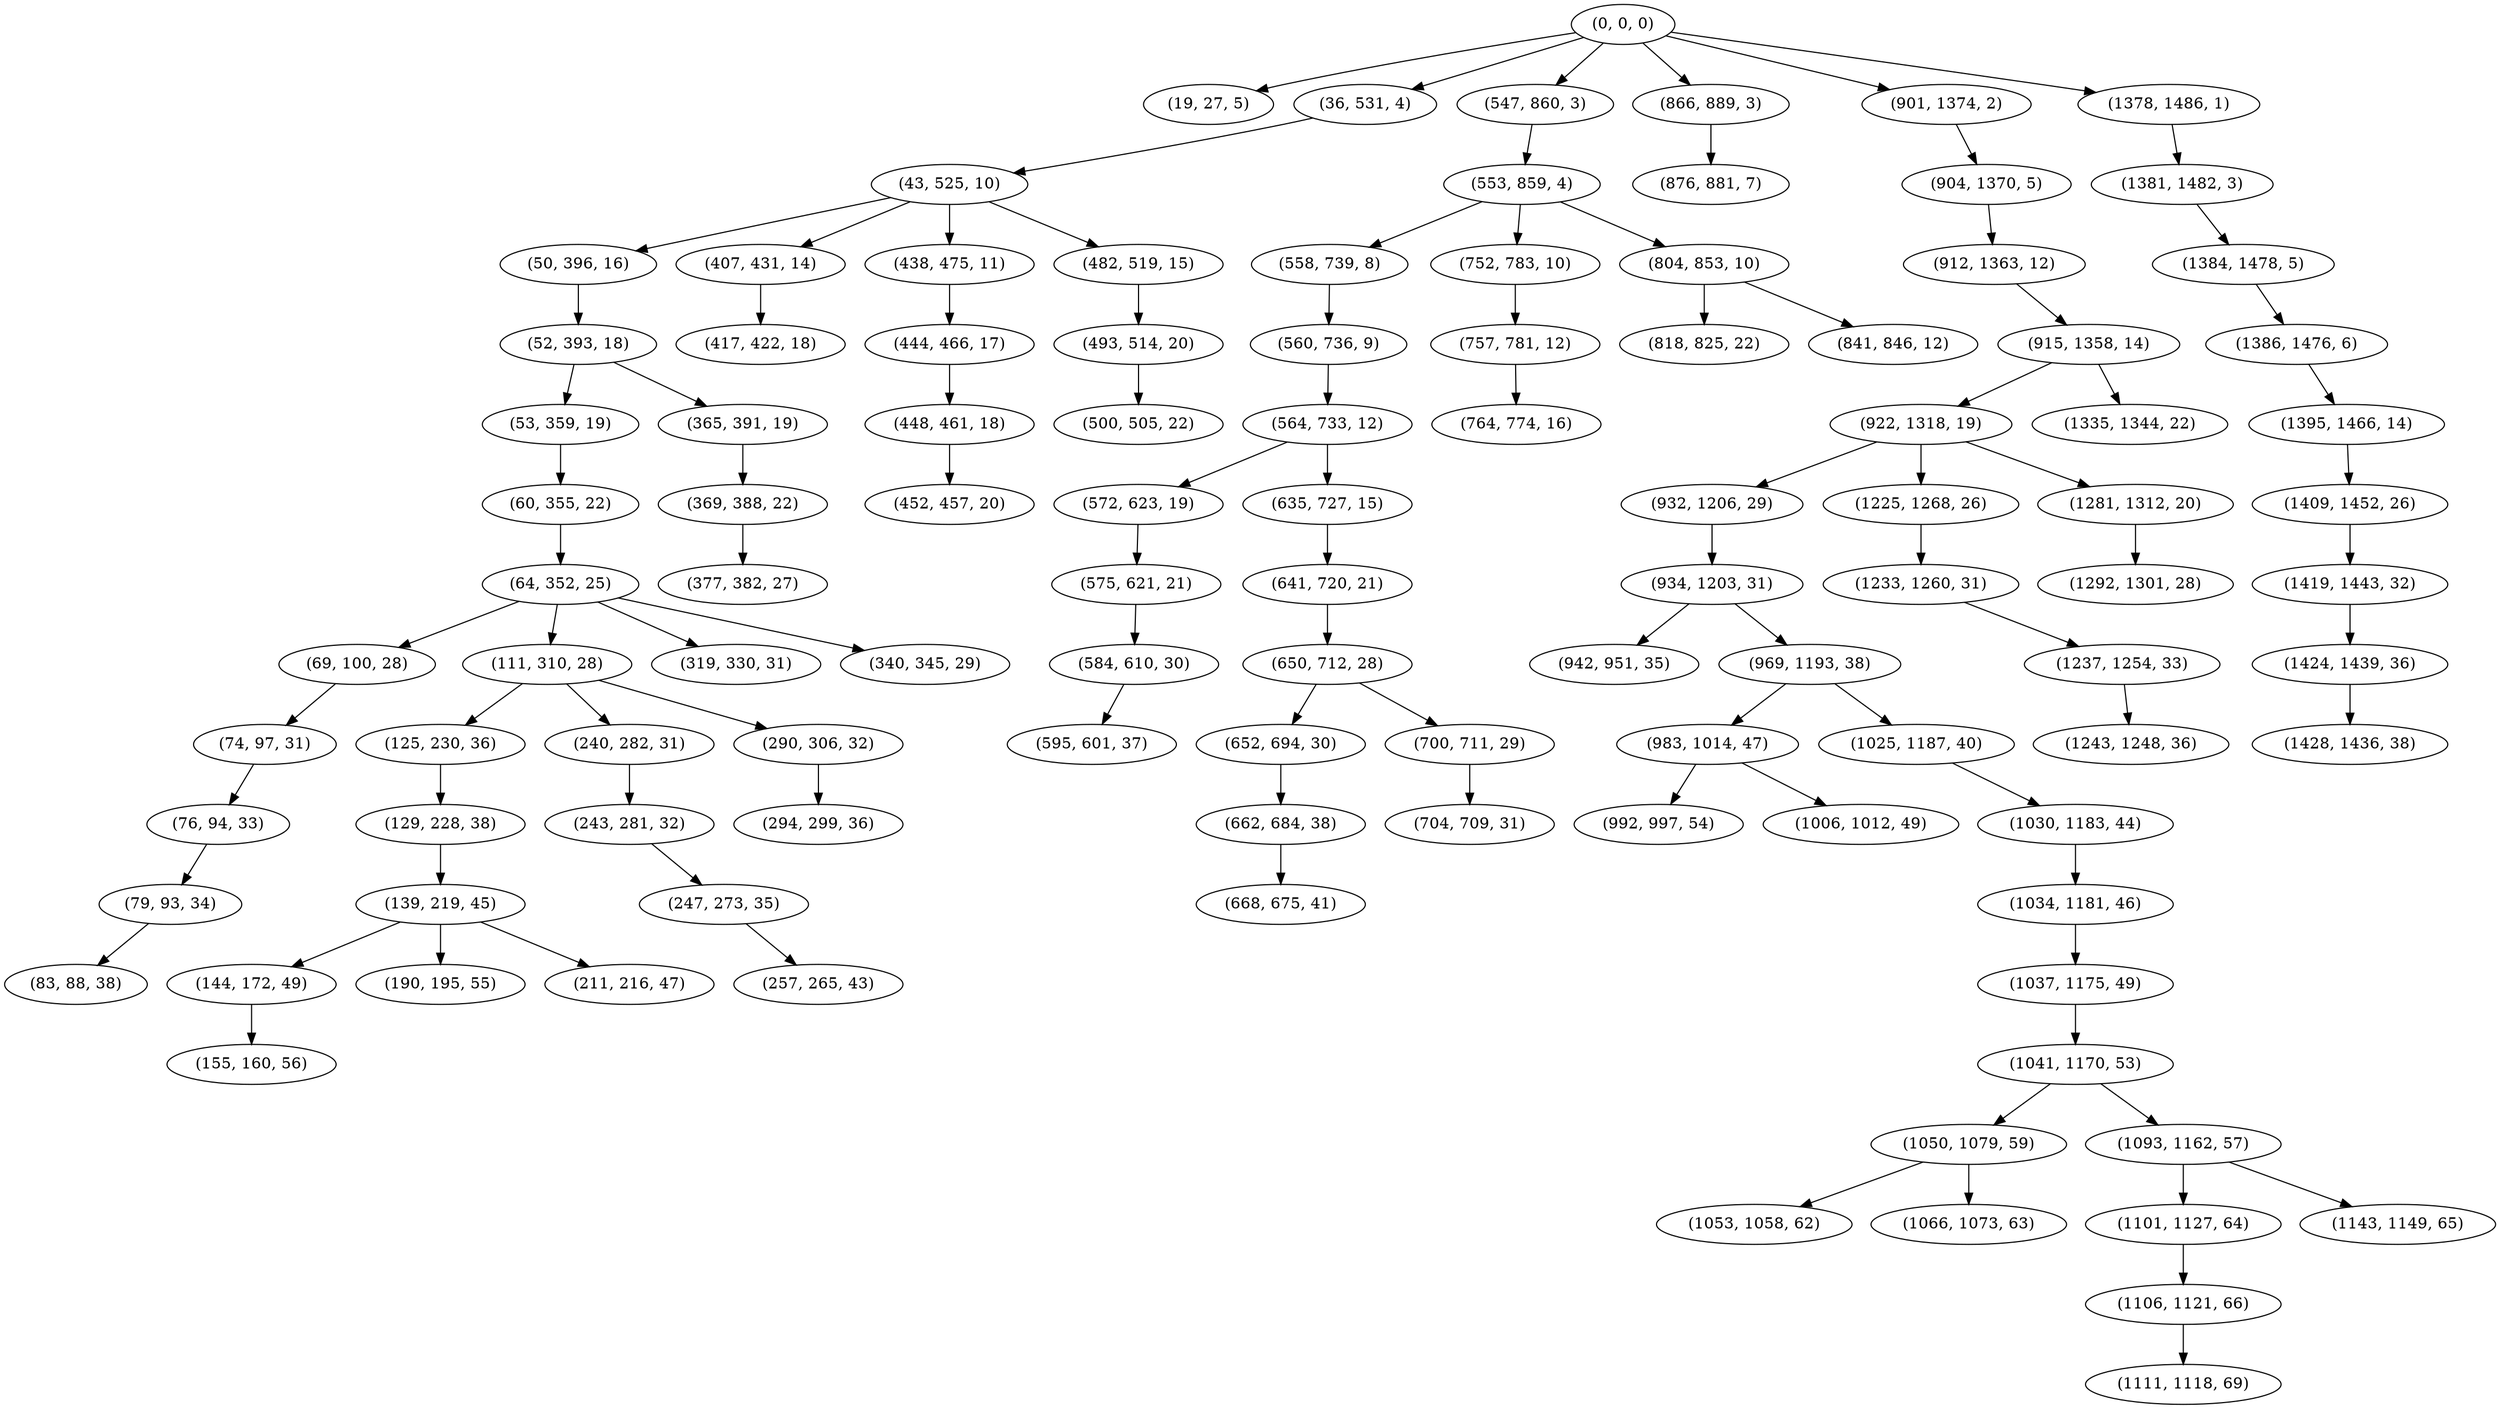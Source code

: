digraph tree {
    "(0, 0, 0)";
    "(19, 27, 5)";
    "(36, 531, 4)";
    "(43, 525, 10)";
    "(50, 396, 16)";
    "(52, 393, 18)";
    "(53, 359, 19)";
    "(60, 355, 22)";
    "(64, 352, 25)";
    "(69, 100, 28)";
    "(74, 97, 31)";
    "(76, 94, 33)";
    "(79, 93, 34)";
    "(83, 88, 38)";
    "(111, 310, 28)";
    "(125, 230, 36)";
    "(129, 228, 38)";
    "(139, 219, 45)";
    "(144, 172, 49)";
    "(155, 160, 56)";
    "(190, 195, 55)";
    "(211, 216, 47)";
    "(240, 282, 31)";
    "(243, 281, 32)";
    "(247, 273, 35)";
    "(257, 265, 43)";
    "(290, 306, 32)";
    "(294, 299, 36)";
    "(319, 330, 31)";
    "(340, 345, 29)";
    "(365, 391, 19)";
    "(369, 388, 22)";
    "(377, 382, 27)";
    "(407, 431, 14)";
    "(417, 422, 18)";
    "(438, 475, 11)";
    "(444, 466, 17)";
    "(448, 461, 18)";
    "(452, 457, 20)";
    "(482, 519, 15)";
    "(493, 514, 20)";
    "(500, 505, 22)";
    "(547, 860, 3)";
    "(553, 859, 4)";
    "(558, 739, 8)";
    "(560, 736, 9)";
    "(564, 733, 12)";
    "(572, 623, 19)";
    "(575, 621, 21)";
    "(584, 610, 30)";
    "(595, 601, 37)";
    "(635, 727, 15)";
    "(641, 720, 21)";
    "(650, 712, 28)";
    "(652, 694, 30)";
    "(662, 684, 38)";
    "(668, 675, 41)";
    "(700, 711, 29)";
    "(704, 709, 31)";
    "(752, 783, 10)";
    "(757, 781, 12)";
    "(764, 774, 16)";
    "(804, 853, 10)";
    "(818, 825, 22)";
    "(841, 846, 12)";
    "(866, 889, 3)";
    "(876, 881, 7)";
    "(901, 1374, 2)";
    "(904, 1370, 5)";
    "(912, 1363, 12)";
    "(915, 1358, 14)";
    "(922, 1318, 19)";
    "(932, 1206, 29)";
    "(934, 1203, 31)";
    "(942, 951, 35)";
    "(969, 1193, 38)";
    "(983, 1014, 47)";
    "(992, 997, 54)";
    "(1006, 1012, 49)";
    "(1025, 1187, 40)";
    "(1030, 1183, 44)";
    "(1034, 1181, 46)";
    "(1037, 1175, 49)";
    "(1041, 1170, 53)";
    "(1050, 1079, 59)";
    "(1053, 1058, 62)";
    "(1066, 1073, 63)";
    "(1093, 1162, 57)";
    "(1101, 1127, 64)";
    "(1106, 1121, 66)";
    "(1111, 1118, 69)";
    "(1143, 1149, 65)";
    "(1225, 1268, 26)";
    "(1233, 1260, 31)";
    "(1237, 1254, 33)";
    "(1243, 1248, 36)";
    "(1281, 1312, 20)";
    "(1292, 1301, 28)";
    "(1335, 1344, 22)";
    "(1378, 1486, 1)";
    "(1381, 1482, 3)";
    "(1384, 1478, 5)";
    "(1386, 1476, 6)";
    "(1395, 1466, 14)";
    "(1409, 1452, 26)";
    "(1419, 1443, 32)";
    "(1424, 1439, 36)";
    "(1428, 1436, 38)";
    "(0, 0, 0)" -> "(19, 27, 5)";
    "(0, 0, 0)" -> "(36, 531, 4)";
    "(0, 0, 0)" -> "(547, 860, 3)";
    "(0, 0, 0)" -> "(866, 889, 3)";
    "(0, 0, 0)" -> "(901, 1374, 2)";
    "(0, 0, 0)" -> "(1378, 1486, 1)";
    "(36, 531, 4)" -> "(43, 525, 10)";
    "(43, 525, 10)" -> "(50, 396, 16)";
    "(43, 525, 10)" -> "(407, 431, 14)";
    "(43, 525, 10)" -> "(438, 475, 11)";
    "(43, 525, 10)" -> "(482, 519, 15)";
    "(50, 396, 16)" -> "(52, 393, 18)";
    "(52, 393, 18)" -> "(53, 359, 19)";
    "(52, 393, 18)" -> "(365, 391, 19)";
    "(53, 359, 19)" -> "(60, 355, 22)";
    "(60, 355, 22)" -> "(64, 352, 25)";
    "(64, 352, 25)" -> "(69, 100, 28)";
    "(64, 352, 25)" -> "(111, 310, 28)";
    "(64, 352, 25)" -> "(319, 330, 31)";
    "(64, 352, 25)" -> "(340, 345, 29)";
    "(69, 100, 28)" -> "(74, 97, 31)";
    "(74, 97, 31)" -> "(76, 94, 33)";
    "(76, 94, 33)" -> "(79, 93, 34)";
    "(79, 93, 34)" -> "(83, 88, 38)";
    "(111, 310, 28)" -> "(125, 230, 36)";
    "(111, 310, 28)" -> "(240, 282, 31)";
    "(111, 310, 28)" -> "(290, 306, 32)";
    "(125, 230, 36)" -> "(129, 228, 38)";
    "(129, 228, 38)" -> "(139, 219, 45)";
    "(139, 219, 45)" -> "(144, 172, 49)";
    "(139, 219, 45)" -> "(190, 195, 55)";
    "(139, 219, 45)" -> "(211, 216, 47)";
    "(144, 172, 49)" -> "(155, 160, 56)";
    "(240, 282, 31)" -> "(243, 281, 32)";
    "(243, 281, 32)" -> "(247, 273, 35)";
    "(247, 273, 35)" -> "(257, 265, 43)";
    "(290, 306, 32)" -> "(294, 299, 36)";
    "(365, 391, 19)" -> "(369, 388, 22)";
    "(369, 388, 22)" -> "(377, 382, 27)";
    "(407, 431, 14)" -> "(417, 422, 18)";
    "(438, 475, 11)" -> "(444, 466, 17)";
    "(444, 466, 17)" -> "(448, 461, 18)";
    "(448, 461, 18)" -> "(452, 457, 20)";
    "(482, 519, 15)" -> "(493, 514, 20)";
    "(493, 514, 20)" -> "(500, 505, 22)";
    "(547, 860, 3)" -> "(553, 859, 4)";
    "(553, 859, 4)" -> "(558, 739, 8)";
    "(553, 859, 4)" -> "(752, 783, 10)";
    "(553, 859, 4)" -> "(804, 853, 10)";
    "(558, 739, 8)" -> "(560, 736, 9)";
    "(560, 736, 9)" -> "(564, 733, 12)";
    "(564, 733, 12)" -> "(572, 623, 19)";
    "(564, 733, 12)" -> "(635, 727, 15)";
    "(572, 623, 19)" -> "(575, 621, 21)";
    "(575, 621, 21)" -> "(584, 610, 30)";
    "(584, 610, 30)" -> "(595, 601, 37)";
    "(635, 727, 15)" -> "(641, 720, 21)";
    "(641, 720, 21)" -> "(650, 712, 28)";
    "(650, 712, 28)" -> "(652, 694, 30)";
    "(650, 712, 28)" -> "(700, 711, 29)";
    "(652, 694, 30)" -> "(662, 684, 38)";
    "(662, 684, 38)" -> "(668, 675, 41)";
    "(700, 711, 29)" -> "(704, 709, 31)";
    "(752, 783, 10)" -> "(757, 781, 12)";
    "(757, 781, 12)" -> "(764, 774, 16)";
    "(804, 853, 10)" -> "(818, 825, 22)";
    "(804, 853, 10)" -> "(841, 846, 12)";
    "(866, 889, 3)" -> "(876, 881, 7)";
    "(901, 1374, 2)" -> "(904, 1370, 5)";
    "(904, 1370, 5)" -> "(912, 1363, 12)";
    "(912, 1363, 12)" -> "(915, 1358, 14)";
    "(915, 1358, 14)" -> "(922, 1318, 19)";
    "(915, 1358, 14)" -> "(1335, 1344, 22)";
    "(922, 1318, 19)" -> "(932, 1206, 29)";
    "(922, 1318, 19)" -> "(1225, 1268, 26)";
    "(922, 1318, 19)" -> "(1281, 1312, 20)";
    "(932, 1206, 29)" -> "(934, 1203, 31)";
    "(934, 1203, 31)" -> "(942, 951, 35)";
    "(934, 1203, 31)" -> "(969, 1193, 38)";
    "(969, 1193, 38)" -> "(983, 1014, 47)";
    "(969, 1193, 38)" -> "(1025, 1187, 40)";
    "(983, 1014, 47)" -> "(992, 997, 54)";
    "(983, 1014, 47)" -> "(1006, 1012, 49)";
    "(1025, 1187, 40)" -> "(1030, 1183, 44)";
    "(1030, 1183, 44)" -> "(1034, 1181, 46)";
    "(1034, 1181, 46)" -> "(1037, 1175, 49)";
    "(1037, 1175, 49)" -> "(1041, 1170, 53)";
    "(1041, 1170, 53)" -> "(1050, 1079, 59)";
    "(1041, 1170, 53)" -> "(1093, 1162, 57)";
    "(1050, 1079, 59)" -> "(1053, 1058, 62)";
    "(1050, 1079, 59)" -> "(1066, 1073, 63)";
    "(1093, 1162, 57)" -> "(1101, 1127, 64)";
    "(1093, 1162, 57)" -> "(1143, 1149, 65)";
    "(1101, 1127, 64)" -> "(1106, 1121, 66)";
    "(1106, 1121, 66)" -> "(1111, 1118, 69)";
    "(1225, 1268, 26)" -> "(1233, 1260, 31)";
    "(1233, 1260, 31)" -> "(1237, 1254, 33)";
    "(1237, 1254, 33)" -> "(1243, 1248, 36)";
    "(1281, 1312, 20)" -> "(1292, 1301, 28)";
    "(1378, 1486, 1)" -> "(1381, 1482, 3)";
    "(1381, 1482, 3)" -> "(1384, 1478, 5)";
    "(1384, 1478, 5)" -> "(1386, 1476, 6)";
    "(1386, 1476, 6)" -> "(1395, 1466, 14)";
    "(1395, 1466, 14)" -> "(1409, 1452, 26)";
    "(1409, 1452, 26)" -> "(1419, 1443, 32)";
    "(1419, 1443, 32)" -> "(1424, 1439, 36)";
    "(1424, 1439, 36)" -> "(1428, 1436, 38)";
}
